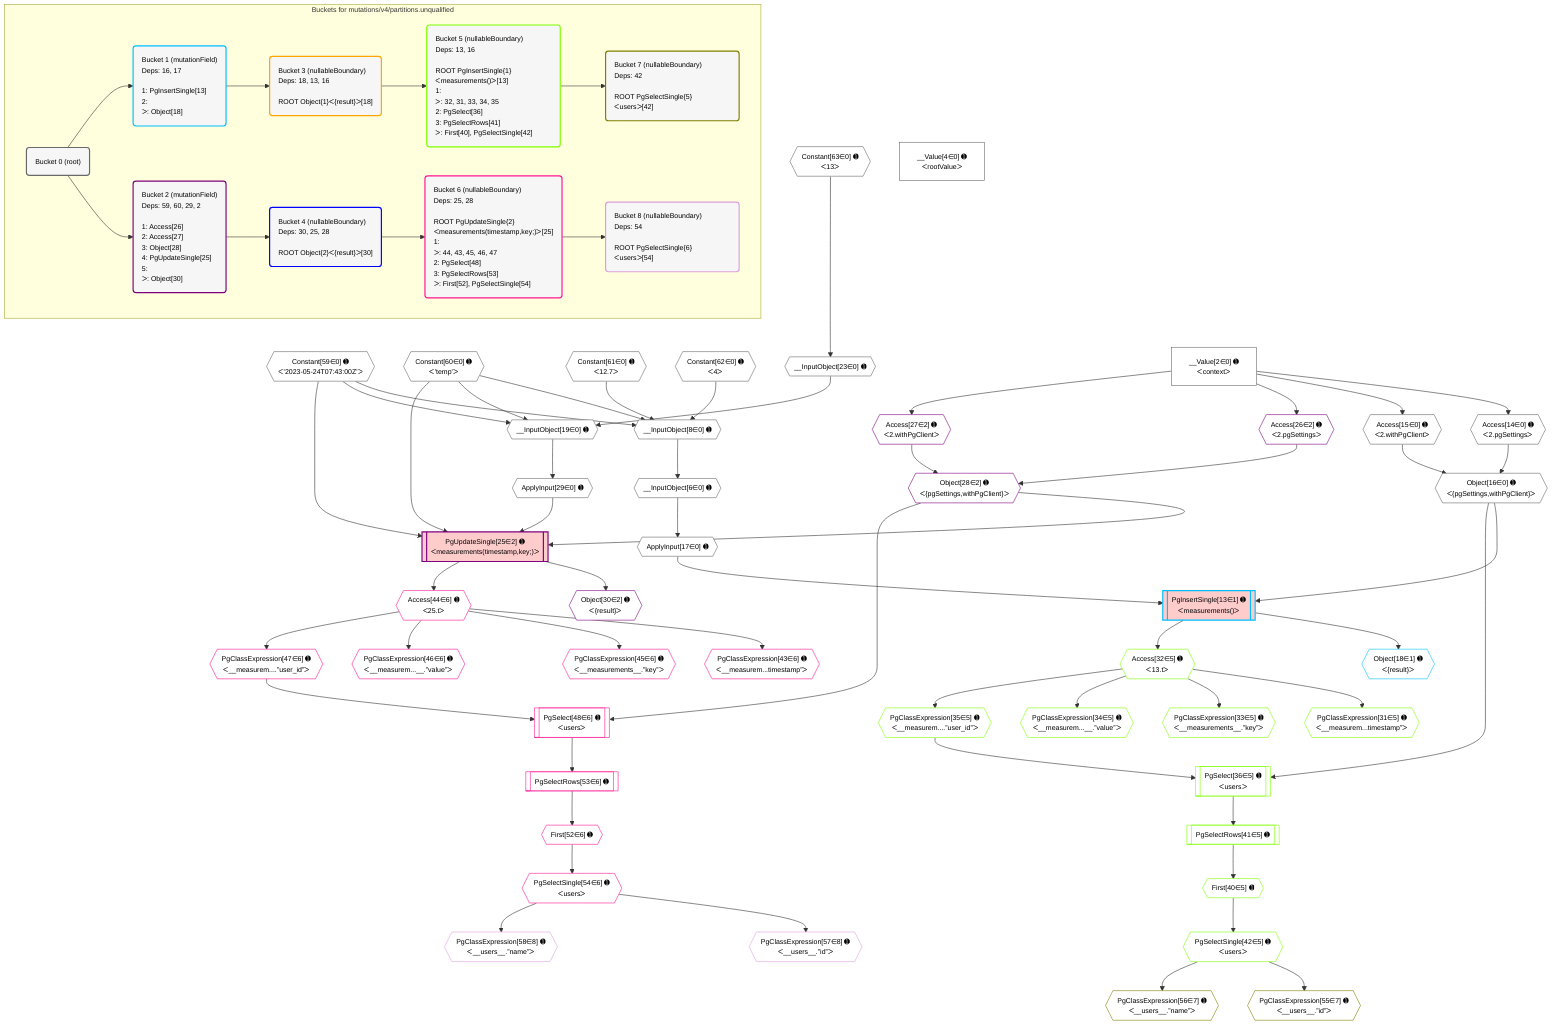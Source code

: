 %%{init: {'themeVariables': { 'fontSize': '12px'}}}%%
graph TD
    classDef path fill:#eee,stroke:#000,color:#000
    classDef plan fill:#fff,stroke-width:1px,color:#000
    classDef itemplan fill:#fff,stroke-width:2px,color:#000
    classDef unbatchedplan fill:#dff,stroke-width:1px,color:#000
    classDef sideeffectplan fill:#fcc,stroke-width:2px,color:#000
    classDef bucket fill:#f6f6f6,color:#000,stroke-width:2px,text-align:left

    subgraph "Buckets for mutations/v4/partitions.unqualified"
    Bucket0("Bucket 0 (root)"):::bucket
    Bucket1("Bucket 1 (mutationField)<br />Deps: 16, 17<br /><br />1: PgInsertSingle[13]<br />2: <br />ᐳ: Object[18]"):::bucket
    Bucket2("Bucket 2 (mutationField)<br />Deps: 59, 60, 29, 2<br /><br />1: Access[26]<br />2: Access[27]<br />3: Object[28]<br />4: PgUpdateSingle[25]<br />5: <br />ᐳ: Object[30]"):::bucket
    Bucket3("Bucket 3 (nullableBoundary)<br />Deps: 18, 13, 16<br /><br />ROOT Object{1}ᐸ{result}ᐳ[18]"):::bucket
    Bucket4("Bucket 4 (nullableBoundary)<br />Deps: 30, 25, 28<br /><br />ROOT Object{2}ᐸ{result}ᐳ[30]"):::bucket
    Bucket5("Bucket 5 (nullableBoundary)<br />Deps: 13, 16<br /><br />ROOT PgInsertSingle{1}ᐸmeasurements()ᐳ[13]<br />1: <br />ᐳ: 32, 31, 33, 34, 35<br />2: PgSelect[36]<br />3: PgSelectRows[41]<br />ᐳ: First[40], PgSelectSingle[42]"):::bucket
    Bucket6("Bucket 6 (nullableBoundary)<br />Deps: 25, 28<br /><br />ROOT PgUpdateSingle{2}ᐸmeasurements(timestamp,key;)ᐳ[25]<br />1: <br />ᐳ: 44, 43, 45, 46, 47<br />2: PgSelect[48]<br />3: PgSelectRows[53]<br />ᐳ: First[52], PgSelectSingle[54]"):::bucket
    Bucket7("Bucket 7 (nullableBoundary)<br />Deps: 42<br /><br />ROOT PgSelectSingle{5}ᐸusersᐳ[42]"):::bucket
    Bucket8("Bucket 8 (nullableBoundary)<br />Deps: 54<br /><br />ROOT PgSelectSingle{6}ᐸusersᐳ[54]"):::bucket
    end
    Bucket0 --> Bucket1 & Bucket2
    Bucket1 --> Bucket3
    Bucket2 --> Bucket4
    Bucket3 --> Bucket5
    Bucket4 --> Bucket6
    Bucket5 --> Bucket7
    Bucket6 --> Bucket8

    %% plan dependencies
    __InputObject8{{"__InputObject[8∈0] ➊"}}:::plan
    Constant59{{"Constant[59∈0] ➊<br />ᐸ'2023-05-24T07:43:00Z'ᐳ"}}:::plan
    Constant60{{"Constant[60∈0] ➊<br />ᐸ'temp'ᐳ"}}:::plan
    Constant61{{"Constant[61∈0] ➊<br />ᐸ12.7ᐳ"}}:::plan
    Constant62{{"Constant[62∈0] ➊<br />ᐸ4ᐳ"}}:::plan
    Constant59 & Constant60 & Constant61 & Constant62 --> __InputObject8
    __InputObject19{{"__InputObject[19∈0] ➊"}}:::plan
    __InputObject23{{"__InputObject[23∈0] ➊"}}:::plan
    Constant59 & Constant60 & __InputObject23 --> __InputObject19
    __InputObject6{{"__InputObject[6∈0] ➊"}}:::plan
    __InputObject8 --> __InputObject6
    Object16{{"Object[16∈0] ➊<br />ᐸ{pgSettings,withPgClient}ᐳ"}}:::plan
    Access14{{"Access[14∈0] ➊<br />ᐸ2.pgSettingsᐳ"}}:::plan
    Access15{{"Access[15∈0] ➊<br />ᐸ2.withPgClientᐳ"}}:::plan
    Access14 & Access15 --> Object16
    Constant63{{"Constant[63∈0] ➊<br />ᐸ13ᐳ"}}:::plan
    Constant63 --> __InputObject23
    __Value2["__Value[2∈0] ➊<br />ᐸcontextᐳ"]:::plan
    __Value2 --> Access14
    __Value2 --> Access15
    ApplyInput17{{"ApplyInput[17∈0] ➊"}}:::plan
    __InputObject6 --> ApplyInput17
    ApplyInput29{{"ApplyInput[29∈0] ➊"}}:::plan
    __InputObject19 --> ApplyInput29
    __Value4["__Value[4∈0] ➊<br />ᐸrootValueᐳ"]:::plan
    PgInsertSingle13[["PgInsertSingle[13∈1] ➊<br />ᐸmeasurements()ᐳ"]]:::sideeffectplan
    Object16 & ApplyInput17 --> PgInsertSingle13
    Object18{{"Object[18∈1] ➊<br />ᐸ{result}ᐳ"}}:::plan
    PgInsertSingle13 --> Object18
    PgSelect36[["PgSelect[36∈5] ➊<br />ᐸusersᐳ"]]:::plan
    PgClassExpression35{{"PgClassExpression[35∈5] ➊<br />ᐸ__measurem....”user_id”ᐳ"}}:::plan
    Object16 & PgClassExpression35 --> PgSelect36
    PgClassExpression31{{"PgClassExpression[31∈5] ➊<br />ᐸ__measurem...timestamp”ᐳ"}}:::plan
    Access32{{"Access[32∈5] ➊<br />ᐸ13.tᐳ"}}:::plan
    Access32 --> PgClassExpression31
    PgInsertSingle13 --> Access32
    PgClassExpression33{{"PgClassExpression[33∈5] ➊<br />ᐸ__measurements__.”key”ᐳ"}}:::plan
    Access32 --> PgClassExpression33
    PgClassExpression34{{"PgClassExpression[34∈5] ➊<br />ᐸ__measurem...__.”value”ᐳ"}}:::plan
    Access32 --> PgClassExpression34
    Access32 --> PgClassExpression35
    First40{{"First[40∈5] ➊"}}:::plan
    PgSelectRows41[["PgSelectRows[41∈5] ➊"]]:::plan
    PgSelectRows41 --> First40
    PgSelect36 --> PgSelectRows41
    PgSelectSingle42{{"PgSelectSingle[42∈5] ➊<br />ᐸusersᐳ"}}:::plan
    First40 --> PgSelectSingle42
    PgClassExpression55{{"PgClassExpression[55∈7] ➊<br />ᐸ__users__.”id”ᐳ"}}:::plan
    PgSelectSingle42 --> PgClassExpression55
    PgClassExpression56{{"PgClassExpression[56∈7] ➊<br />ᐸ__users__.”name”ᐳ"}}:::plan
    PgSelectSingle42 --> PgClassExpression56
    PgUpdateSingle25[["PgUpdateSingle[25∈2] ➊<br />ᐸmeasurements(timestamp,key;)ᐳ"]]:::sideeffectplan
    Object28{{"Object[28∈2] ➊<br />ᐸ{pgSettings,withPgClient}ᐳ"}}:::plan
    Object28 & Constant59 & Constant60 & ApplyInput29 --> PgUpdateSingle25
    Access26{{"Access[26∈2] ➊<br />ᐸ2.pgSettingsᐳ"}}:::plan
    Access27{{"Access[27∈2] ➊<br />ᐸ2.withPgClientᐳ"}}:::plan
    Access26 & Access27 --> Object28
    __Value2 --> Access26
    __Value2 --> Access27
    Object30{{"Object[30∈2] ➊<br />ᐸ{result}ᐳ"}}:::plan
    PgUpdateSingle25 --> Object30
    PgSelect48[["PgSelect[48∈6] ➊<br />ᐸusersᐳ"]]:::plan
    PgClassExpression47{{"PgClassExpression[47∈6] ➊<br />ᐸ__measurem....”user_id”ᐳ"}}:::plan
    Object28 & PgClassExpression47 --> PgSelect48
    PgClassExpression43{{"PgClassExpression[43∈6] ➊<br />ᐸ__measurem...timestamp”ᐳ"}}:::plan
    Access44{{"Access[44∈6] ➊<br />ᐸ25.tᐳ"}}:::plan
    Access44 --> PgClassExpression43
    PgUpdateSingle25 --> Access44
    PgClassExpression45{{"PgClassExpression[45∈6] ➊<br />ᐸ__measurements__.”key”ᐳ"}}:::plan
    Access44 --> PgClassExpression45
    PgClassExpression46{{"PgClassExpression[46∈6] ➊<br />ᐸ__measurem...__.”value”ᐳ"}}:::plan
    Access44 --> PgClassExpression46
    Access44 --> PgClassExpression47
    First52{{"First[52∈6] ➊"}}:::plan
    PgSelectRows53[["PgSelectRows[53∈6] ➊"]]:::plan
    PgSelectRows53 --> First52
    PgSelect48 --> PgSelectRows53
    PgSelectSingle54{{"PgSelectSingle[54∈6] ➊<br />ᐸusersᐳ"}}:::plan
    First52 --> PgSelectSingle54
    PgClassExpression57{{"PgClassExpression[57∈8] ➊<br />ᐸ__users__.”id”ᐳ"}}:::plan
    PgSelectSingle54 --> PgClassExpression57
    PgClassExpression58{{"PgClassExpression[58∈8] ➊<br />ᐸ__users__.”name”ᐳ"}}:::plan
    PgSelectSingle54 --> PgClassExpression58

    %% define steps
    classDef bucket0 stroke:#696969
    class Bucket0,__Value2,__Value4,__InputObject6,__InputObject8,Access14,Access15,Object16,ApplyInput17,__InputObject19,__InputObject23,ApplyInput29,Constant59,Constant60,Constant61,Constant62,Constant63 bucket0
    classDef bucket1 stroke:#00bfff
    class Bucket1,PgInsertSingle13,Object18 bucket1
    classDef bucket2 stroke:#7f007f
    class Bucket2,PgUpdateSingle25,Access26,Access27,Object28,Object30 bucket2
    classDef bucket3 stroke:#ffa500
    class Bucket3 bucket3
    classDef bucket4 stroke:#0000ff
    class Bucket4 bucket4
    classDef bucket5 stroke:#7fff00
    class Bucket5,PgClassExpression31,Access32,PgClassExpression33,PgClassExpression34,PgClassExpression35,PgSelect36,First40,PgSelectRows41,PgSelectSingle42 bucket5
    classDef bucket6 stroke:#ff1493
    class Bucket6,PgClassExpression43,Access44,PgClassExpression45,PgClassExpression46,PgClassExpression47,PgSelect48,First52,PgSelectRows53,PgSelectSingle54 bucket6
    classDef bucket7 stroke:#808000
    class Bucket7,PgClassExpression55,PgClassExpression56 bucket7
    classDef bucket8 stroke:#dda0dd
    class Bucket8,PgClassExpression57,PgClassExpression58 bucket8